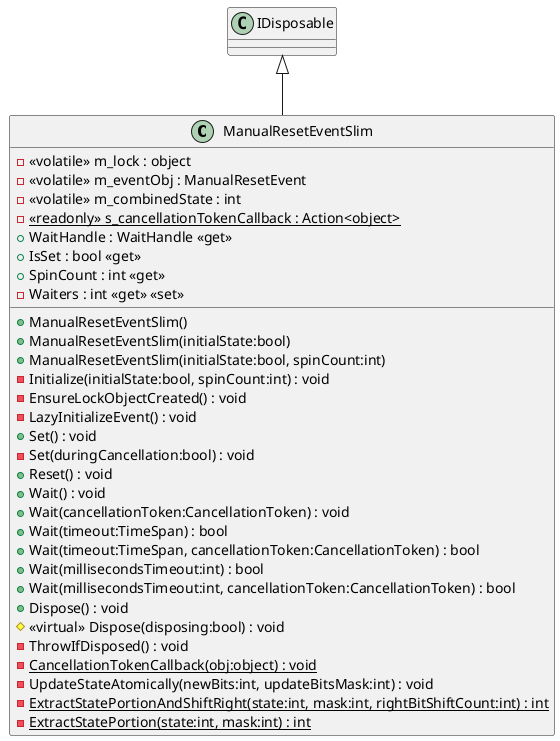 @startuml
class ManualResetEventSlim {
    - <<volatile>> m_lock : object
    - <<volatile>> m_eventObj : ManualResetEvent
    - <<volatile>> m_combinedState : int
    - {static} <<readonly>> s_cancellationTokenCallback : Action<object>
    + WaitHandle : WaitHandle <<get>>
    + IsSet : bool <<get>>
    + SpinCount : int <<get>>
    - Waiters : int <<get>> <<set>>
    + ManualResetEventSlim()
    + ManualResetEventSlim(initialState:bool)
    + ManualResetEventSlim(initialState:bool, spinCount:int)
    - Initialize(initialState:bool, spinCount:int) : void
    - EnsureLockObjectCreated() : void
    - LazyInitializeEvent() : void
    + Set() : void
    - Set(duringCancellation:bool) : void
    + Reset() : void
    + Wait() : void
    + Wait(cancellationToken:CancellationToken) : void
    + Wait(timeout:TimeSpan) : bool
    + Wait(timeout:TimeSpan, cancellationToken:CancellationToken) : bool
    + Wait(millisecondsTimeout:int) : bool
    + Wait(millisecondsTimeout:int, cancellationToken:CancellationToken) : bool
    + Dispose() : void
    # <<virtual>> Dispose(disposing:bool) : void
    - ThrowIfDisposed() : void
    - {static} CancellationTokenCallback(obj:object) : void
    - UpdateStateAtomically(newBits:int, updateBitsMask:int) : void
    - {static} ExtractStatePortionAndShiftRight(state:int, mask:int, rightBitShiftCount:int) : int
    - {static} ExtractStatePortion(state:int, mask:int) : int
}
IDisposable <|-- ManualResetEventSlim
@enduml
